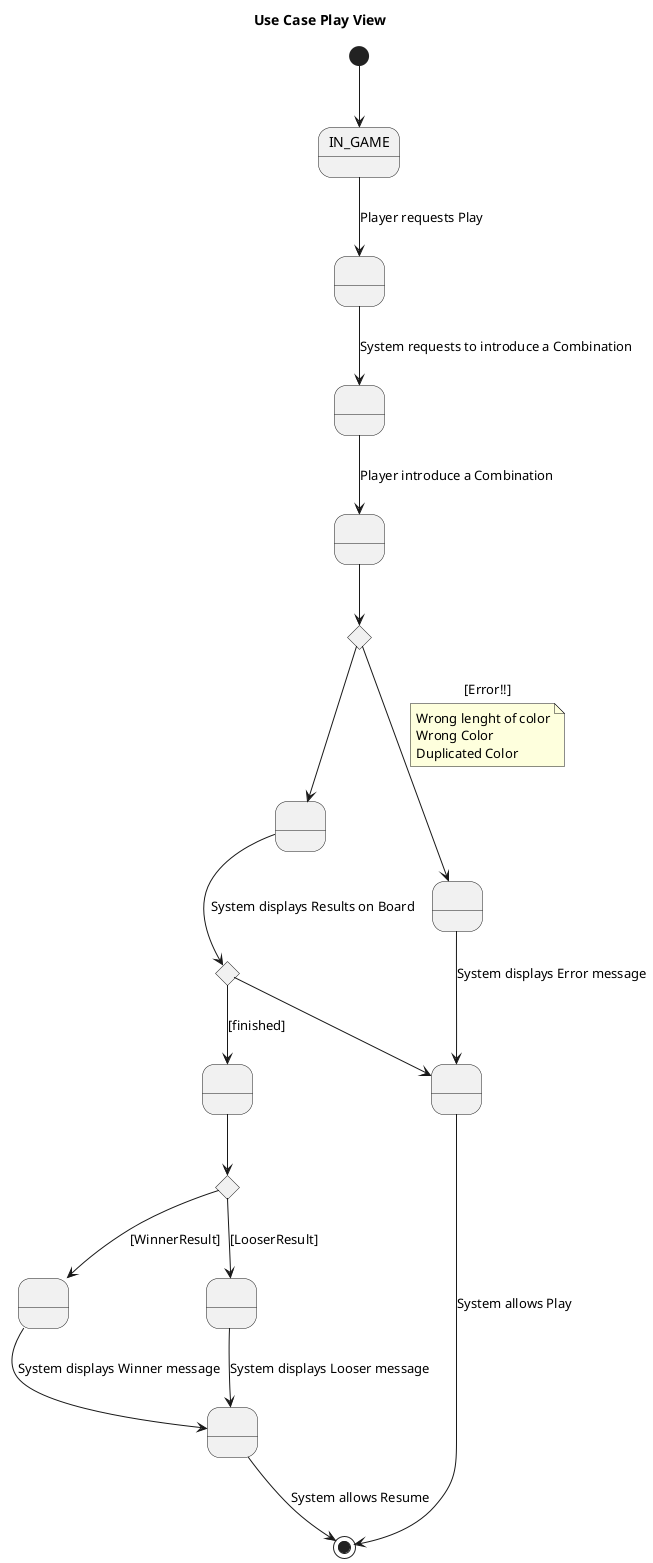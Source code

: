 @startuml UseCasePlayView
title Use Case Play View

state IN_GAME
state A as " "
state F as " "
state B as " "
state C as " "
state D as " "
state E as " "
state H as " "
state K as " "
state J as " "
state I as " "
state if1 <<choice>>
state if2 <<choice>>
state if3 <<choice>>


[*] --> IN_GAME
IN_GAME --> A : Player requests Play
A --> B : System requests to introduce a Combination
B --> C : Player introduce a Combination
C --> if1
    if1 --> K : [Error!!]
    note on link
        Wrong lenght of color
        Wrong Color
        Duplicated Color
    endnote
    K --> E : System displays Error message
if1 --> D 
D --> if2 : System displays Results on Board
    if2 --> E
    E --> [*] : System allows Play
if2 --> F : [finished]
F --> if3 
    if3 --> H : [WinnerResult]
    H --> I : System displays Winner message
    I --> [*] : System allows Resume
if3 --> J : [LooserResult]
    J --> I : System displays Looser message
    

@enduml